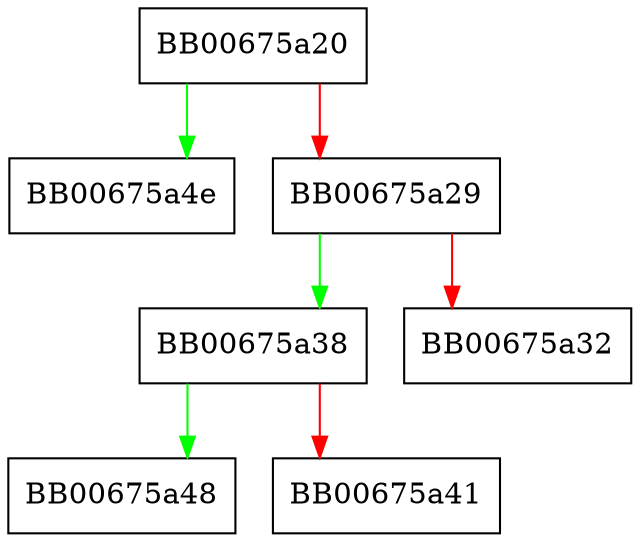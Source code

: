 digraph X509_LOOKUP_ctrl_ex {
  node [shape="box"];
  graph [splines=ortho];
  BB00675a20 -> BB00675a4e [color="green"];
  BB00675a20 -> BB00675a29 [color="red"];
  BB00675a29 -> BB00675a38 [color="green"];
  BB00675a29 -> BB00675a32 [color="red"];
  BB00675a38 -> BB00675a48 [color="green"];
  BB00675a38 -> BB00675a41 [color="red"];
}